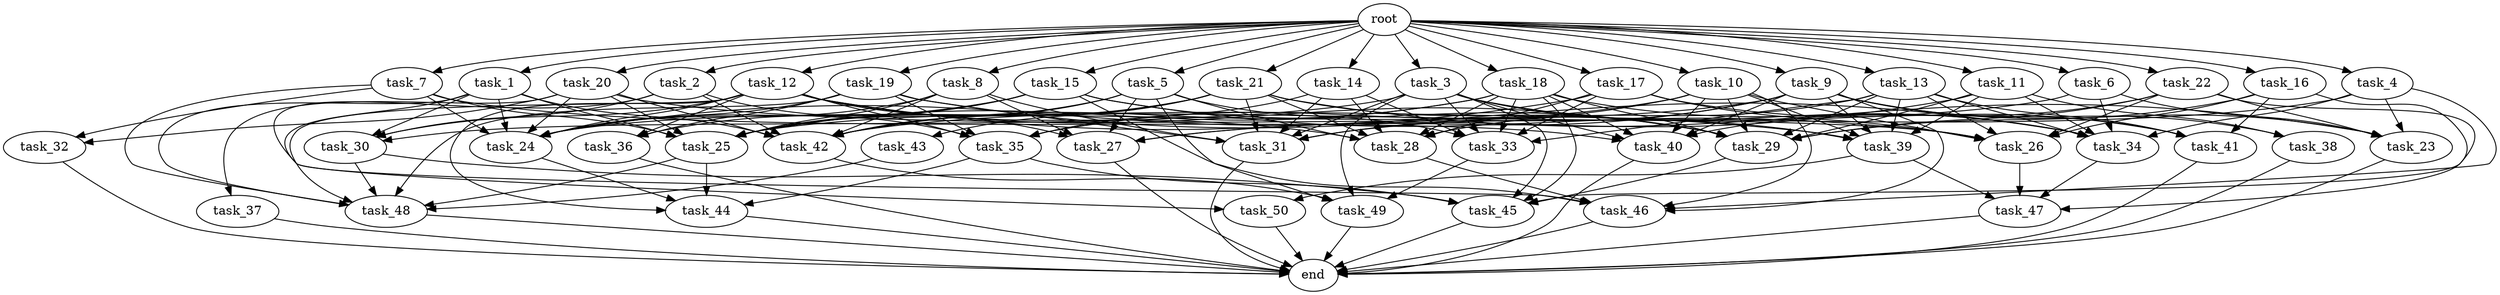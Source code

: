 digraph G {
  root [size="0.000000e+00"];
  task_1 [size="4.459895e+09"];
  task_2 [size="1.109056e+09"];
  task_3 [size="8.032244e+09"];
  task_4 [size="9.872173e+09"];
  task_5 [size="4.683344e+09"];
  task_6 [size="8.293536e+09"];
  task_7 [size="5.370639e+09"];
  task_8 [size="7.368812e+09"];
  task_9 [size="9.530896e+09"];
  task_10 [size="7.158616e+07"];
  task_11 [size="3.199266e+09"];
  task_12 [size="3.331594e+09"];
  task_13 [size="5.072503e+09"];
  task_14 [size="8.746854e+09"];
  task_15 [size="7.540370e+09"];
  task_16 [size="4.323670e+09"];
  task_17 [size="2.339385e+09"];
  task_18 [size="1.583888e+08"];
  task_19 [size="1.711994e+09"];
  task_20 [size="6.148302e+09"];
  task_21 [size="2.989365e+09"];
  task_22 [size="4.833791e+09"];
  task_23 [size="8.069391e+09"];
  task_24 [size="9.428264e+09"];
  task_25 [size="2.087948e+09"];
  task_26 [size="8.571443e+09"];
  task_27 [size="2.829850e+09"];
  task_28 [size="6.737417e+09"];
  task_29 [size="3.610779e+09"];
  task_30 [size="1.974666e+09"];
  task_31 [size="6.083735e+09"];
  task_32 [size="2.810838e+09"];
  task_33 [size="7.435247e+08"];
  task_34 [size="6.647769e+09"];
  task_35 [size="2.756591e+08"];
  task_36 [size="3.224197e+09"];
  task_37 [size="3.197969e+09"];
  task_38 [size="5.276650e+09"];
  task_39 [size="5.018504e+09"];
  task_40 [size="1.639003e+09"];
  task_41 [size="2.912843e+09"];
  task_42 [size="9.290940e+09"];
  task_43 [size="4.466363e+09"];
  task_44 [size="2.327616e+09"];
  task_45 [size="4.966237e+09"];
  task_46 [size="2.505783e+09"];
  task_47 [size="4.521390e+09"];
  task_48 [size="4.921883e+09"];
  task_49 [size="7.338632e+09"];
  task_50 [size="5.591766e+09"];
  end [size="0.000000e+00"];

  root -> task_1 [size="1.000000e-12"];
  root -> task_2 [size="1.000000e-12"];
  root -> task_3 [size="1.000000e-12"];
  root -> task_4 [size="1.000000e-12"];
  root -> task_5 [size="1.000000e-12"];
  root -> task_6 [size="1.000000e-12"];
  root -> task_7 [size="1.000000e-12"];
  root -> task_8 [size="1.000000e-12"];
  root -> task_9 [size="1.000000e-12"];
  root -> task_10 [size="1.000000e-12"];
  root -> task_11 [size="1.000000e-12"];
  root -> task_12 [size="1.000000e-12"];
  root -> task_13 [size="1.000000e-12"];
  root -> task_14 [size="1.000000e-12"];
  root -> task_15 [size="1.000000e-12"];
  root -> task_16 [size="1.000000e-12"];
  root -> task_17 [size="1.000000e-12"];
  root -> task_18 [size="1.000000e-12"];
  root -> task_19 [size="1.000000e-12"];
  root -> task_20 [size="1.000000e-12"];
  root -> task_21 [size="1.000000e-12"];
  root -> task_22 [size="1.000000e-12"];
  task_1 -> task_24 [size="1.047585e+08"];
  task_1 -> task_25 [size="2.319943e+07"];
  task_1 -> task_30 [size="4.936665e+07"];
  task_1 -> task_42 [size="1.161367e+08"];
  task_1 -> task_46 [size="4.176305e+07"];
  task_1 -> task_48 [size="7.031261e+07"];
  task_2 -> task_30 [size="4.936665e+07"];
  task_2 -> task_35 [size="5.513182e+06"];
  task_2 -> task_42 [size="1.161367e+08"];
  task_2 -> task_50 [size="2.795883e+08"];
  task_3 -> task_30 [size="4.936665e+07"];
  task_3 -> task_31 [size="8.691051e+07"];
  task_3 -> task_33 [size="1.239208e+07"];
  task_3 -> task_34 [size="9.496813e+07"];
  task_3 -> task_39 [size="8.364174e+07"];
  task_3 -> task_40 [size="2.731671e+07"];
  task_3 -> task_45 [size="8.277061e+07"];
  task_3 -> task_49 [size="1.834658e+08"];
  task_4 -> task_23 [size="1.613878e+08"];
  task_4 -> task_34 [size="9.496813e+07"];
  task_4 -> task_42 [size="1.161367e+08"];
  task_4 -> task_46 [size="4.176305e+07"];
  task_5 -> task_25 [size="2.319943e+07"];
  task_5 -> task_27 [size="5.659699e+07"];
  task_5 -> task_28 [size="9.624881e+07"];
  task_5 -> task_33 [size="1.239208e+07"];
  task_5 -> task_42 [size="1.161367e+08"];
  task_5 -> task_49 [size="1.834658e+08"];
  task_6 -> task_23 [size="1.613878e+08"];
  task_6 -> task_25 [size="2.319943e+07"];
  task_6 -> task_34 [size="9.496813e+07"];
  task_7 -> task_24 [size="1.047585e+08"];
  task_7 -> task_25 [size="2.319943e+07"];
  task_7 -> task_32 [size="1.405419e+08"];
  task_7 -> task_40 [size="2.731671e+07"];
  task_7 -> task_48 [size="7.031261e+07"];
  task_8 -> task_24 [size="1.047585e+08"];
  task_8 -> task_25 [size="2.319943e+07"];
  task_8 -> task_27 [size="5.659699e+07"];
  task_8 -> task_31 [size="8.691051e+07"];
  task_8 -> task_42 [size="1.161367e+08"];
  task_9 -> task_23 [size="1.613878e+08"];
  task_9 -> task_24 [size="1.047585e+08"];
  task_9 -> task_27 [size="5.659699e+07"];
  task_9 -> task_31 [size="8.691051e+07"];
  task_9 -> task_38 [size="2.638325e+08"];
  task_9 -> task_39 [size="8.364174e+07"];
  task_9 -> task_40 [size="2.731671e+07"];
  task_9 -> task_41 [size="7.282107e+07"];
  task_9 -> task_46 [size="4.176305e+07"];
  task_10 -> task_26 [size="1.224492e+08"];
  task_10 -> task_29 [size="4.011977e+07"];
  task_10 -> task_31 [size="8.691051e+07"];
  task_10 -> task_35 [size="5.513182e+06"];
  task_10 -> task_39 [size="8.364174e+07"];
  task_10 -> task_40 [size="2.731671e+07"];
  task_10 -> task_46 [size="4.176305e+07"];
  task_11 -> task_27 [size="5.659699e+07"];
  task_11 -> task_29 [size="4.011977e+07"];
  task_11 -> task_34 [size="9.496813e+07"];
  task_11 -> task_38 [size="2.638325e+08"];
  task_11 -> task_39 [size="8.364174e+07"];
  task_12 -> task_24 [size="1.047585e+08"];
  task_12 -> task_27 [size="5.659699e+07"];
  task_12 -> task_28 [size="9.624881e+07"];
  task_12 -> task_29 [size="4.011977e+07"];
  task_12 -> task_30 [size="4.936665e+07"];
  task_12 -> task_35 [size="5.513182e+06"];
  task_12 -> task_36 [size="1.074732e+08"];
  task_12 -> task_39 [size="8.364174e+07"];
  task_12 -> task_44 [size="5.819040e+07"];
  task_12 -> task_48 [size="7.031261e+07"];
  task_13 -> task_26 [size="1.224492e+08"];
  task_13 -> task_28 [size="9.624881e+07"];
  task_13 -> task_29 [size="4.011977e+07"];
  task_13 -> task_33 [size="1.239208e+07"];
  task_13 -> task_34 [size="9.496813e+07"];
  task_13 -> task_39 [size="8.364174e+07"];
  task_13 -> task_41 [size="7.282107e+07"];
  task_14 -> task_28 [size="9.624881e+07"];
  task_14 -> task_31 [size="8.691051e+07"];
  task_14 -> task_33 [size="1.239208e+07"];
  task_14 -> task_35 [size="5.513182e+06"];
  task_15 -> task_24 [size="1.047585e+08"];
  task_15 -> task_25 [size="2.319943e+07"];
  task_15 -> task_26 [size="1.224492e+08"];
  task_15 -> task_29 [size="4.011977e+07"];
  task_15 -> task_36 [size="1.074732e+08"];
  task_15 -> task_46 [size="4.176305e+07"];
  task_16 -> task_26 [size="1.224492e+08"];
  task_16 -> task_29 [size="4.011977e+07"];
  task_16 -> task_41 [size="7.282107e+07"];
  task_16 -> task_45 [size="8.277061e+07"];
  task_17 -> task_24 [size="1.047585e+08"];
  task_17 -> task_26 [size="1.224492e+08"];
  task_17 -> task_28 [size="9.624881e+07"];
  task_17 -> task_33 [size="1.239208e+07"];
  task_17 -> task_41 [size="7.282107e+07"];
  task_18 -> task_25 [size="2.319943e+07"];
  task_18 -> task_28 [size="9.624881e+07"];
  task_18 -> task_29 [size="4.011977e+07"];
  task_18 -> task_33 [size="1.239208e+07"];
  task_18 -> task_34 [size="9.496813e+07"];
  task_18 -> task_40 [size="2.731671e+07"];
  task_18 -> task_42 [size="1.161367e+08"];
  task_18 -> task_45 [size="8.277061e+07"];
  task_19 -> task_24 [size="1.047585e+08"];
  task_19 -> task_31 [size="8.691051e+07"];
  task_19 -> task_34 [size="9.496813e+07"];
  task_19 -> task_35 [size="5.513182e+06"];
  task_19 -> task_36 [size="1.074732e+08"];
  task_19 -> task_48 [size="7.031261e+07"];
  task_20 -> task_24 [size="1.047585e+08"];
  task_20 -> task_25 [size="2.319943e+07"];
  task_20 -> task_26 [size="1.224492e+08"];
  task_20 -> task_32 [size="1.405419e+08"];
  task_20 -> task_37 [size="3.197969e+08"];
  task_20 -> task_42 [size="1.161367e+08"];
  task_21 -> task_23 [size="1.613878e+08"];
  task_21 -> task_25 [size="2.319943e+07"];
  task_21 -> task_28 [size="9.624881e+07"];
  task_21 -> task_29 [size="4.011977e+07"];
  task_21 -> task_31 [size="8.691051e+07"];
  task_21 -> task_42 [size="1.161367e+08"];
  task_21 -> task_43 [size="4.466363e+08"];
  task_22 -> task_23 [size="1.613878e+08"];
  task_22 -> task_26 [size="1.224492e+08"];
  task_22 -> task_29 [size="4.011977e+07"];
  task_22 -> task_40 [size="2.731671e+07"];
  task_22 -> task_47 [size="1.130348e+08"];
  task_23 -> end [size="1.000000e-12"];
  task_24 -> task_44 [size="5.819040e+07"];
  task_25 -> task_44 [size="5.819040e+07"];
  task_25 -> task_48 [size="7.031261e+07"];
  task_26 -> task_47 [size="1.130348e+08"];
  task_27 -> end [size="1.000000e-12"];
  task_28 -> task_46 [size="4.176305e+07"];
  task_29 -> task_45 [size="8.277061e+07"];
  task_30 -> task_45 [size="8.277061e+07"];
  task_30 -> task_48 [size="7.031261e+07"];
  task_31 -> end [size="1.000000e-12"];
  task_32 -> end [size="1.000000e-12"];
  task_33 -> task_49 [size="1.834658e+08"];
  task_34 -> task_47 [size="1.130348e+08"];
  task_35 -> task_44 [size="5.819040e+07"];
  task_35 -> task_45 [size="8.277061e+07"];
  task_36 -> end [size="1.000000e-12"];
  task_37 -> end [size="1.000000e-12"];
  task_38 -> end [size="1.000000e-12"];
  task_39 -> task_47 [size="1.130348e+08"];
  task_39 -> task_50 [size="2.795883e+08"];
  task_40 -> end [size="1.000000e-12"];
  task_41 -> end [size="1.000000e-12"];
  task_42 -> task_49 [size="1.834658e+08"];
  task_43 -> task_48 [size="7.031261e+07"];
  task_44 -> end [size="1.000000e-12"];
  task_45 -> end [size="1.000000e-12"];
  task_46 -> end [size="1.000000e-12"];
  task_47 -> end [size="1.000000e-12"];
  task_48 -> end [size="1.000000e-12"];
  task_49 -> end [size="1.000000e-12"];
  task_50 -> end [size="1.000000e-12"];
}
